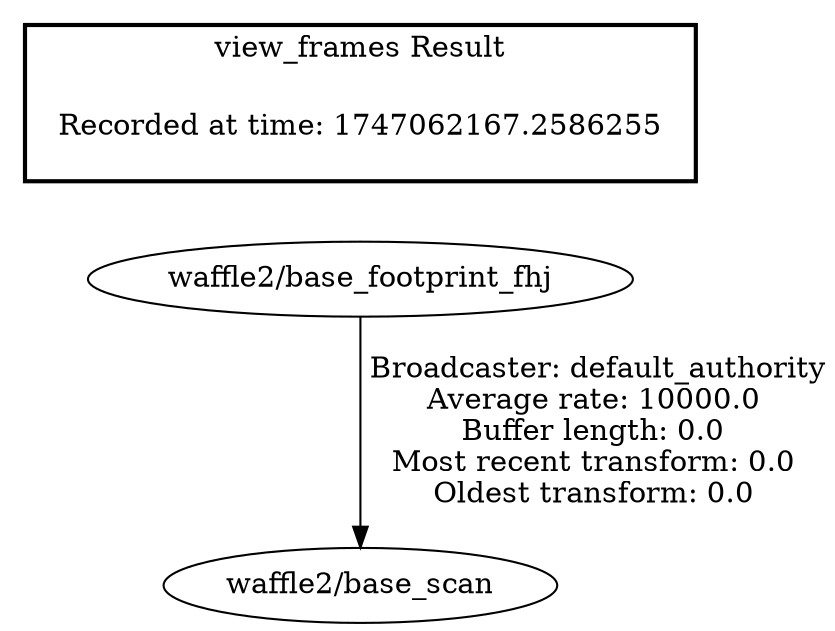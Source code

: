 digraph G {
"waffle2/base_footprint_fhj" -> "waffle2/base_scan"[label=" Broadcaster: default_authority\nAverage rate: 10000.0\nBuffer length: 0.0\nMost recent transform: 0.0\nOldest transform: 0.0\n"];
edge [style=invis];
 subgraph cluster_legend { style=bold; color=black; label ="view_frames Result";
"Recorded at time: 1747062167.2586255"[ shape=plaintext ] ;
}->"waffle2/base_footprint_fhj";
}